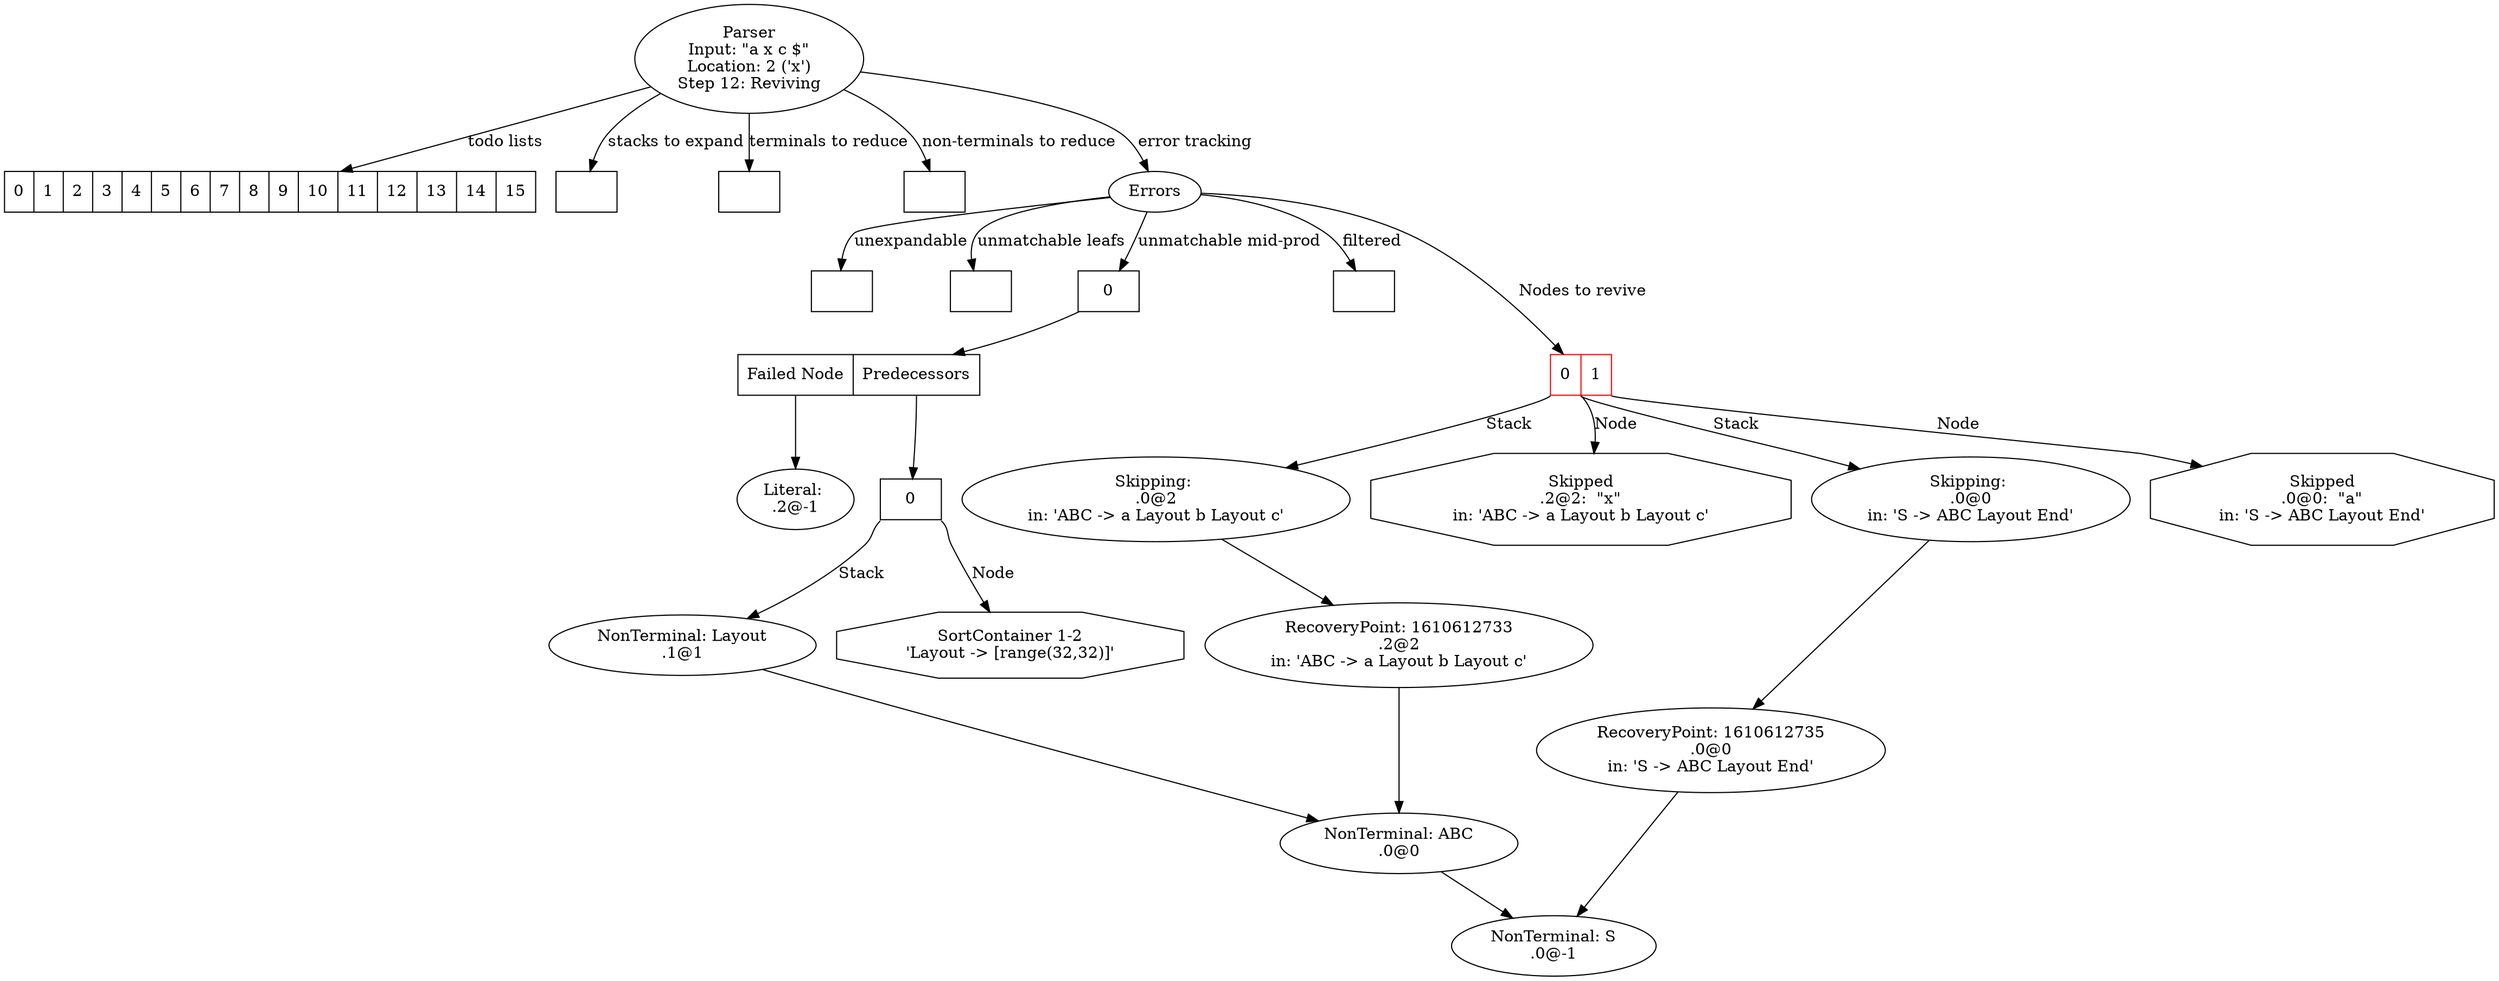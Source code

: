 digraph Parser {
"Parser"["label"="Parser\nInput: \"a x c $\"\nLocation: 2 ('x')\nStep 12: Reviving"];
"todoLists"["label"="<0> 0 | <1> 1 | <2> 2 | <3> 3 | <4> 4 | <5> 5 | <6> 6 | <7> 7 | <8> 8 | <9> 9 | <10> 10 | <11> 11 | <12> 12 | <13> 13 | <14> 14 | <15> 15", "shape"="record"];
"Parser" -> "todoLists"["label"="todo lists"];
"stacksToExpand"["label"="", "shape"="record"];
"Parser" -> "stacksToExpand"["label"="stacks to expand"];
"terminalsToReduce"["label"="", "shape"="record"];
"Parser" -> "terminalsToReduce"["label"="terminals to reduce"];
"nonTerminalsToReduce"["label"="", "shape"="record"];
"Parser" -> "nonTerminalsToReduce"["label"="non-terminals to reduce"];
"unexpandableNodes"["label"="", "shape"="record"];
"unmatchableLeafNodes"["label"="", "shape"="record"];
"unmatchableMidProductionNodes"["shape"="record", "label"="<0> 0"];
"unmatchable-mid-production-0"["shape"="record", "label"="<failedNode> Failed Node | <predecessors> Predecessors"];
"unmatchableMidProductionNodes":"0" -> "unmatchable-mid-production-0";
"57"["label"="Literal: \n.2@-1"];
"unmatchable-mid-production-predecessors-0"["label"="<0> 0", "shape"="record"];
"56"["label"="NonTerminal: Layout\n.1@1"];
"35"["label"="NonTerminal: ABC\n.0@0"];
"-1"["label"="NonTerminal: S\n.0@-1"];
"35" -> "-1";
"56" -> "35";
"unmatchable-mid-production-predecessors-0":"0":sw -> "56"["label"="Stack"];
"429269396"["shape"="octagon", "label"="SortContainer 1-2\n'Layout -> [range(32,32)]'"];
"unmatchable-mid-production-predecessors-0":"0":se -> "429269396"["label"="Node"];
"unmatchable-mid-production-0":"failedNode" -> "57";
"unmatchable-mid-production-0":"predecessors" -> "unmatchable-mid-production-predecessors-0";
"filteredNodes"["label"="", "shape"="record"];
"error"["label"="Errors"];
"Parser" -> "error"["label"="error tracking"];
"error" -> "unexpandableNodes"["label"="unexpandable"];
"error" -> "unmatchableLeafNodes"["label"="unmatchable leafs"];
"error" -> "unmatchableMidProductionNodes"["label"="unmatchable mid-prod"];
"error" -> "filteredNodes"["label"="filtered"];
"recoveredNodes"["label"="<0> 0 | <1> 1", "shape"="record", "color"="red"];
"1610612734"["label"="Skipping: \n.0@2\nin: 'ABC -> a Layout b Layout c'"];
"1610612733"["label"="RecoveryPoint: 1610612733\n.2@2\nin: 'ABC -> a Layout b Layout c'"];
"1610612733" -> "35";
"1610612734" -> "1610612733";
"recoveredNodes":"0":sw -> "1610612734"["label"="Stack"];
"668929853"["shape"="octagon", "label"="Skipped\n.2@2:  \"x\"\nin: 'ABC -> a Layout b Layout c'"];
"recoveredNodes":"0":se -> "668929853"["label"="Node"];
"1610612736"["label"="Skipping: \n.0@0\nin: 'S -> ABC Layout End'"];
"1610612735"["label"="RecoveryPoint: 1610612735\n.0@0\nin: 'S -> ABC Layout End'"];
"1610612735" -> "-1";
"1610612736" -> "1610612735";
"recoveredNodes":"1":sw -> "1610612736"["label"="Stack"];
"974606690"["shape"="octagon", "label"="Skipped\n.0@0:  \"a\"\nin: 'S -> ABC Layout End'"];
"recoveredNodes":"1":se -> "974606690"["label"="Node"];
"error" -> "recoveredNodes"["label"="Nodes to revive"];
}
